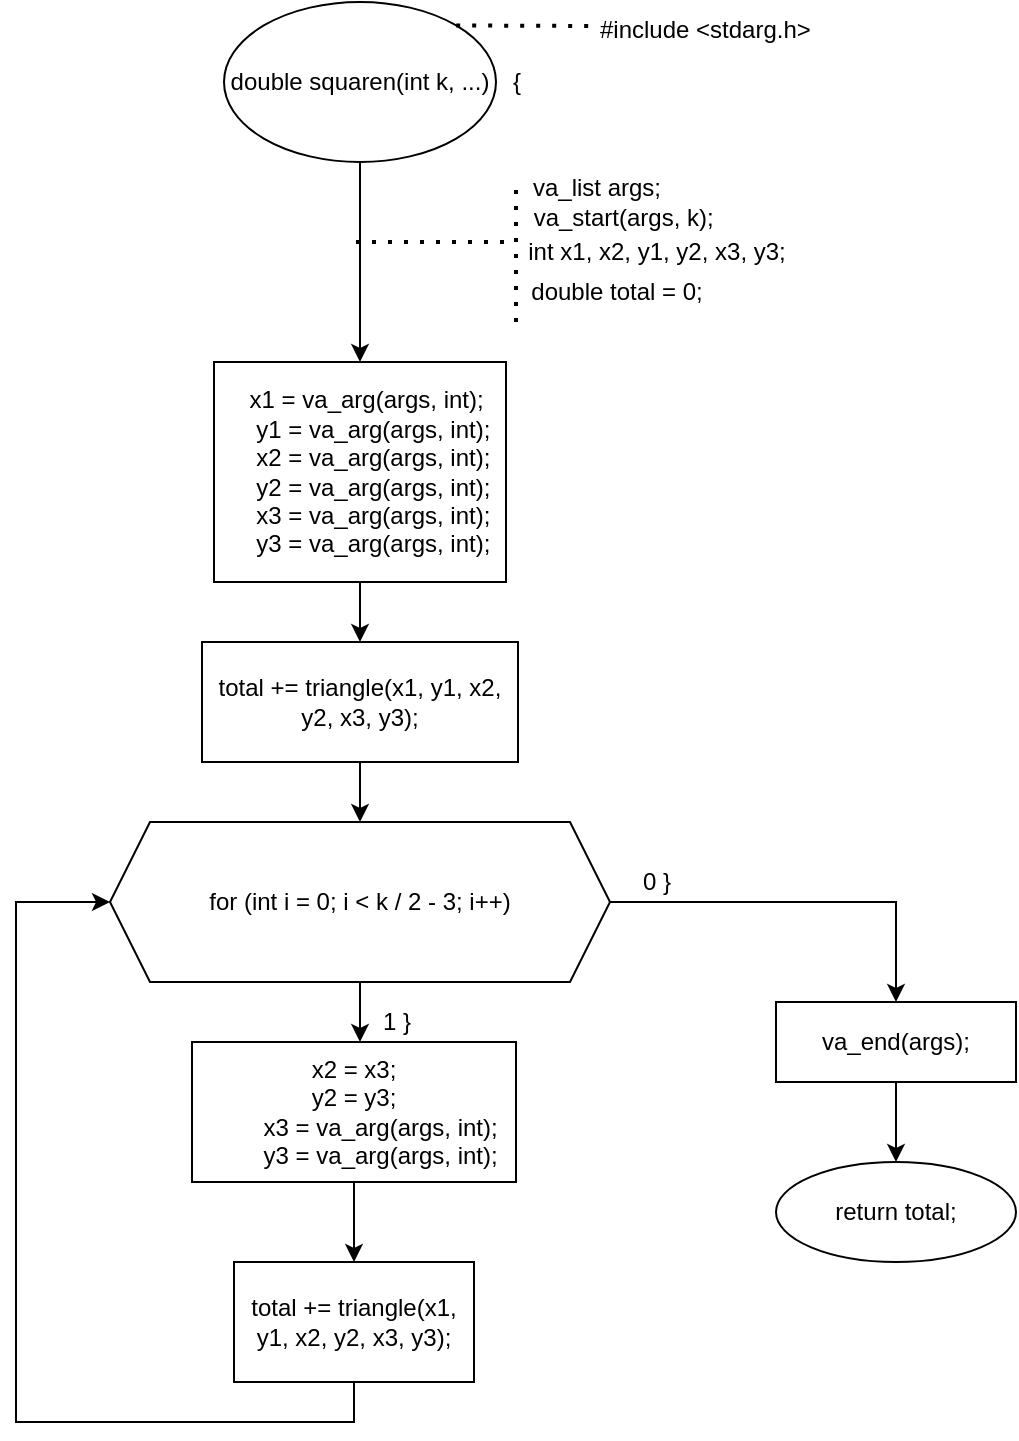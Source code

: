 <mxfile version="13.9.9" type="device"><diagram id="sKLzwl1idkFrYHteRXZ3" name="Страница 1"><mxGraphModel dx="710" dy="420" grid="1" gridSize="10" guides="1" tooltips="1" connect="1" arrows="1" fold="1" page="1" pageScale="1" pageWidth="827" pageHeight="1169" math="0" shadow="0"><root><mxCell id="0"/><mxCell id="1" parent="0"/><mxCell id="qFDm3zBH8HFqzyzQ4WY6-3" style="edgeStyle=orthogonalEdgeStyle;rounded=0;orthogonalLoop=1;jettySize=auto;html=1;" edge="1" parent="1" source="qFDm3zBH8HFqzyzQ4WY6-1"><mxGeometry relative="1" as="geometry"><mxPoint x="422" y="200" as="targetPoint"/></mxGeometry></mxCell><mxCell id="qFDm3zBH8HFqzyzQ4WY6-1" value="double squaren(int k, ...)" style="ellipse;whiteSpace=wrap;html=1;" vertex="1" parent="1"><mxGeometry x="354" y="20" width="136" height="80" as="geometry"/></mxCell><mxCell id="qFDm3zBH8HFqzyzQ4WY6-2" value="{" style="text;html=1;align=center;verticalAlign=middle;resizable=0;points=[];autosize=1;" vertex="1" parent="1"><mxGeometry x="490" y="50" width="20" height="20" as="geometry"/></mxCell><mxCell id="qFDm3zBH8HFqzyzQ4WY6-4" value="" style="endArrow=none;dashed=1;html=1;dashPattern=1 3;strokeWidth=2;" edge="1" parent="1"><mxGeometry width="50" height="50" relative="1" as="geometry"><mxPoint x="420" y="140" as="sourcePoint"/><mxPoint x="500" y="140" as="targetPoint"/></mxGeometry></mxCell><mxCell id="qFDm3zBH8HFqzyzQ4WY6-5" value="" style="endArrow=none;dashed=1;html=1;dashPattern=1 3;strokeWidth=2;" edge="1" parent="1"><mxGeometry width="50" height="50" relative="1" as="geometry"><mxPoint x="500" y="180" as="sourcePoint"/><mxPoint x="500" y="110" as="targetPoint"/></mxGeometry></mxCell><mxCell id="qFDm3zBH8HFqzyzQ4WY6-7" value="va_list args;&lt;br&gt;&amp;nbsp; &amp;nbsp; &amp;nbsp; &amp;nbsp; va_start(args, k);" style="text;html=1;align=center;verticalAlign=middle;resizable=0;points=[];autosize=1;" vertex="1" parent="1"><mxGeometry x="475" y="105" width="130" height="30" as="geometry"/></mxCell><mxCell id="qFDm3zBH8HFqzyzQ4WY6-8" value="int x1, x2, y1, y2, x3, y3;" style="text;html=1;align=center;verticalAlign=middle;resizable=0;points=[];autosize=1;" vertex="1" parent="1"><mxGeometry x="500" y="135" width="140" height="20" as="geometry"/></mxCell><mxCell id="qFDm3zBH8HFqzyzQ4WY6-9" value="double total = 0;" style="text;html=1;align=center;verticalAlign=middle;resizable=0;points=[];autosize=1;" vertex="1" parent="1"><mxGeometry x="500" y="155" width="100" height="20" as="geometry"/></mxCell><mxCell id="qFDm3zBH8HFqzyzQ4WY6-14" style="edgeStyle=orthogonalEdgeStyle;rounded=0;orthogonalLoop=1;jettySize=auto;html=1;" edge="1" parent="1" source="qFDm3zBH8HFqzyzQ4WY6-11" target="qFDm3zBH8HFqzyzQ4WY6-15"><mxGeometry relative="1" as="geometry"><mxPoint x="422" y="330" as="targetPoint"/></mxGeometry></mxCell><mxCell id="qFDm3zBH8HFqzyzQ4WY6-11" value="&lt;div&gt;&amp;nbsp; x1 = va_arg(args, int);&lt;/div&gt;&lt;div&gt;&amp;nbsp; &amp;nbsp; y1 = va_arg(args, int);&lt;/div&gt;&lt;div&gt;&amp;nbsp; &amp;nbsp; x2 = va_arg(args, int);&lt;/div&gt;&lt;div&gt;&amp;nbsp; &amp;nbsp; y2 = va_arg(args, int);&lt;/div&gt;&lt;div&gt;&amp;nbsp; &amp;nbsp; x3 = va_arg(args, int);&lt;/div&gt;&lt;div&gt;&amp;nbsp; &amp;nbsp; y3 = va_arg(args, int);&lt;/div&gt;" style="rounded=0;whiteSpace=wrap;html=1;" vertex="1" parent="1"><mxGeometry x="349" y="200" width="146" height="110" as="geometry"/></mxCell><mxCell id="qFDm3zBH8HFqzyzQ4WY6-12" style="edgeStyle=orthogonalEdgeStyle;rounded=0;orthogonalLoop=1;jettySize=auto;html=1;exitX=0.5;exitY=1;exitDx=0;exitDy=0;" edge="1" parent="1" source="qFDm3zBH8HFqzyzQ4WY6-11" target="qFDm3zBH8HFqzyzQ4WY6-11"><mxGeometry relative="1" as="geometry"/></mxCell><mxCell id="qFDm3zBH8HFqzyzQ4WY6-16" style="edgeStyle=orthogonalEdgeStyle;rounded=0;orthogonalLoop=1;jettySize=auto;html=1;" edge="1" parent="1" source="qFDm3zBH8HFqzyzQ4WY6-15"><mxGeometry relative="1" as="geometry"><mxPoint x="422" y="430" as="targetPoint"/></mxGeometry></mxCell><mxCell id="qFDm3zBH8HFqzyzQ4WY6-15" value="total += triangle(x1, y1, x2, y2, x3, y3);" style="rounded=0;whiteSpace=wrap;html=1;" vertex="1" parent="1"><mxGeometry x="343" y="340" width="158" height="60" as="geometry"/></mxCell><mxCell id="qFDm3zBH8HFqzyzQ4WY6-20" style="edgeStyle=orthogonalEdgeStyle;rounded=0;orthogonalLoop=1;jettySize=auto;html=1;" edge="1" parent="1" source="qFDm3zBH8HFqzyzQ4WY6-17"><mxGeometry relative="1" as="geometry"><mxPoint x="422" y="540" as="targetPoint"/></mxGeometry></mxCell><mxCell id="qFDm3zBH8HFqzyzQ4WY6-26" style="edgeStyle=orthogonalEdgeStyle;rounded=0;orthogonalLoop=1;jettySize=auto;html=1;" edge="1" parent="1" source="qFDm3zBH8HFqzyzQ4WY6-17" target="qFDm3zBH8HFqzyzQ4WY6-29"><mxGeometry relative="1" as="geometry"><mxPoint x="650" y="530" as="targetPoint"/></mxGeometry></mxCell><mxCell id="qFDm3zBH8HFqzyzQ4WY6-17" value="for (int i = 0; i &amp;lt; k / 2 - 3; i++)" style="shape=hexagon;perimeter=hexagonPerimeter2;whiteSpace=wrap;html=1;fixedSize=1;" vertex="1" parent="1"><mxGeometry x="297" y="430" width="250" height="80" as="geometry"/></mxCell><mxCell id="qFDm3zBH8HFqzyzQ4WY6-18" value="" style="endArrow=none;dashed=1;html=1;dashPattern=1 3;strokeWidth=2;exitX=1;exitY=0;exitDx=0;exitDy=0;" edge="1" parent="1" source="qFDm3zBH8HFqzyzQ4WY6-1"><mxGeometry width="50" height="50" relative="1" as="geometry"><mxPoint x="460" y="160" as="sourcePoint"/><mxPoint x="540" y="32" as="targetPoint"/></mxGeometry></mxCell><mxCell id="qFDm3zBH8HFqzyzQ4WY6-19" value="#include &amp;lt;stdarg.h&amp;gt;" style="text;whiteSpace=wrap;html=1;" vertex="1" parent="1"><mxGeometry x="540" y="20" width="120" height="30" as="geometry"/></mxCell><mxCell id="qFDm3zBH8HFqzyzQ4WY6-21" value="1 }" style="text;html=1;align=center;verticalAlign=middle;resizable=0;points=[];autosize=1;" vertex="1" parent="1"><mxGeometry x="425" y="520" width="30" height="20" as="geometry"/></mxCell><mxCell id="qFDm3zBH8HFqzyzQ4WY6-23" style="edgeStyle=orthogonalEdgeStyle;rounded=0;orthogonalLoop=1;jettySize=auto;html=1;" edge="1" parent="1" source="qFDm3zBH8HFqzyzQ4WY6-22" target="qFDm3zBH8HFqzyzQ4WY6-24"><mxGeometry relative="1" as="geometry"><mxPoint x="419" y="640" as="targetPoint"/></mxGeometry></mxCell><mxCell id="qFDm3zBH8HFqzyzQ4WY6-22" value="&lt;div&gt;x2 = x3;&lt;/div&gt;&lt;div&gt;y2 = y3;&lt;/div&gt;&lt;div&gt;&amp;nbsp; &amp;nbsp; &amp;nbsp; &amp;nbsp; x3 = va_arg(args, int);&lt;/div&gt;&lt;div&gt;&amp;nbsp; &amp;nbsp; &amp;nbsp; &amp;nbsp; y3 = va_arg(args, int);&lt;/div&gt;" style="rounded=0;whiteSpace=wrap;html=1;" vertex="1" parent="1"><mxGeometry x="338" y="540" width="162" height="70" as="geometry"/></mxCell><mxCell id="qFDm3zBH8HFqzyzQ4WY6-25" style="edgeStyle=orthogonalEdgeStyle;rounded=0;orthogonalLoop=1;jettySize=auto;html=1;entryX=0;entryY=0.5;entryDx=0;entryDy=0;" edge="1" parent="1" source="qFDm3zBH8HFqzyzQ4WY6-24" target="qFDm3zBH8HFqzyzQ4WY6-17"><mxGeometry relative="1" as="geometry"><mxPoint x="280" y="720" as="targetPoint"/><Array as="points"><mxPoint x="419" y="730"/><mxPoint x="250" y="730"/><mxPoint x="250" y="470"/></Array></mxGeometry></mxCell><mxCell id="qFDm3zBH8HFqzyzQ4WY6-24" value="total += triangle(x1, y1, x2, y2, x3, y3);" style="rounded=0;whiteSpace=wrap;html=1;" vertex="1" parent="1"><mxGeometry x="359" y="650" width="120" height="60" as="geometry"/></mxCell><mxCell id="qFDm3zBH8HFqzyzQ4WY6-27" value="0 }" style="text;html=1;align=center;verticalAlign=middle;resizable=0;points=[];autosize=1;" vertex="1" parent="1"><mxGeometry x="555" y="450" width="30" height="20" as="geometry"/></mxCell><mxCell id="qFDm3zBH8HFqzyzQ4WY6-30" style="edgeStyle=orthogonalEdgeStyle;rounded=0;orthogonalLoop=1;jettySize=auto;html=1;" edge="1" parent="1" source="qFDm3zBH8HFqzyzQ4WY6-29" target="qFDm3zBH8HFqzyzQ4WY6-31"><mxGeometry relative="1" as="geometry"><mxPoint x="690" y="590" as="targetPoint"/></mxGeometry></mxCell><mxCell id="qFDm3zBH8HFqzyzQ4WY6-29" value="va_end(args);" style="rounded=0;whiteSpace=wrap;html=1;" vertex="1" parent="1"><mxGeometry x="630" y="520" width="120" height="40" as="geometry"/></mxCell><mxCell id="qFDm3zBH8HFqzyzQ4WY6-31" value="return total;" style="ellipse;whiteSpace=wrap;html=1;" vertex="1" parent="1"><mxGeometry x="630" y="600" width="120" height="50" as="geometry"/></mxCell></root></mxGraphModel></diagram></mxfile>
